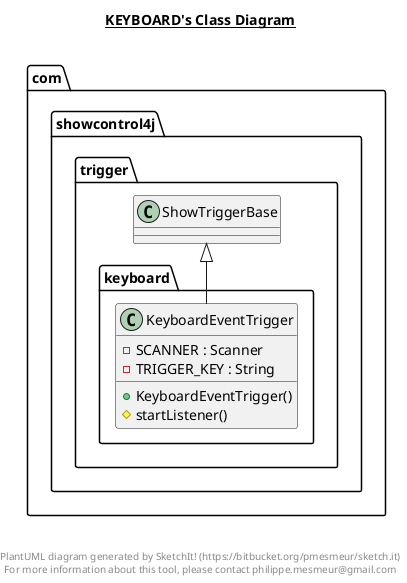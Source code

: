 @startuml

title __KEYBOARD's Class Diagram__\n

  namespace com.showcontrol4j.trigger {
    namespace keyboard {
      class com.showcontrol4j.trigger.keyboard.KeyboardEventTrigger {
          - SCANNER : Scanner
          - TRIGGER_KEY : String
          + KeyboardEventTrigger()
          # startListener()
      }
    }
  }
  

  com.showcontrol4j.trigger.keyboard.KeyboardEventTrigger -up-|> com.showcontrol4j.trigger.ShowTriggerBase


right footer


PlantUML diagram generated by SketchIt! (https://bitbucket.org/pmesmeur/sketch.it)
For more information about this tool, please contact philippe.mesmeur@gmail.com
endfooter

@enduml
